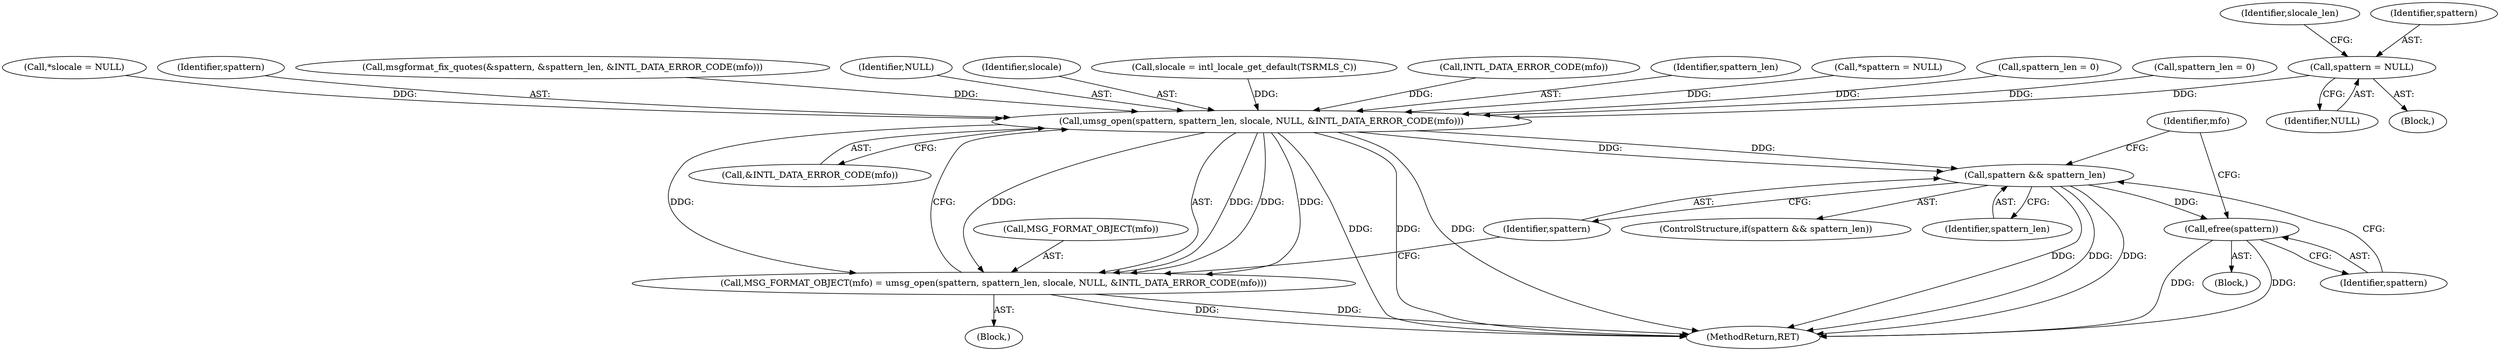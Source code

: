digraph "0_php-src_6d55ba265637d6adf0ba7e9c9ef11187d1ec2f5b?w=1@pointer" {
"1000169" [label="(Call,spattern = NULL)"];
"1000197" [label="(Call,umsg_open(spattern, spattern_len, slocale, NULL, &INTL_DATA_ERROR_CODE(mfo)))"];
"1000194" [label="(Call,MSG_FORMAT_OBJECT(mfo) = umsg_open(spattern, spattern_len, slocale, NULL, &INTL_DATA_ERROR_CODE(mfo)))"];
"1000206" [label="(Call,spattern && spattern_len)"];
"1000210" [label="(Call,efree(spattern))"];
"1000197" [label="(Call,umsg_open(spattern, spattern_len, slocale, NULL, &INTL_DATA_ERROR_CODE(mfo)))"];
"1000174" [label="(Identifier,slocale_len)"];
"1000209" [label="(Block,)"];
"1000205" [label="(ControlStructure,if(spattern && spattern_len))"];
"1000211" [label="(Identifier,spattern)"];
"1000194" [label="(Call,MSG_FORMAT_OBJECT(mfo) = umsg_open(spattern, spattern_len, slocale, NULL, &INTL_DATA_ERROR_CODE(mfo)))"];
"1000171" [label="(Identifier,NULL)"];
"1000166" [label="(Call,spattern_len = 0)"];
"1000124" [label="(Call,*slocale = NULL)"];
"1000206" [label="(Call,spattern && spattern_len)"];
"1000170" [label="(Identifier,spattern)"];
"1000213" [label="(Identifier,mfo)"];
"1000210" [label="(Call,efree(spattern))"];
"1000198" [label="(Identifier,spattern)"];
"1000183" [label="(Call,msgformat_fix_quotes(&spattern, &spattern_len, &INTL_DATA_ERROR_CODE(mfo)))"];
"1000201" [label="(Identifier,NULL)"];
"1000200" [label="(Identifier,slocale)"];
"1000177" [label="(Call,slocale = intl_locale_get_default(TSRMLS_C))"];
"1000202" [label="(Call,&INTL_DATA_ERROR_CODE(mfo))"];
"1000203" [label="(Call,INTL_DATA_ERROR_CODE(mfo))"];
"1000215" [label="(MethodReturn,RET)"];
"1000169" [label="(Call,spattern = NULL)"];
"1000195" [label="(Call,MSG_FORMAT_OBJECT(mfo))"];
"1000208" [label="(Identifier,spattern_len)"];
"1000105" [label="(Block,)"];
"1000199" [label="(Identifier,spattern_len)"];
"1000207" [label="(Identifier,spattern)"];
"1000108" [label="(Call,*spattern = NULL)"];
"1000112" [label="(Call,spattern_len = 0)"];
"1000165" [label="(Block,)"];
"1000169" -> "1000165"  [label="AST: "];
"1000169" -> "1000171"  [label="CFG: "];
"1000170" -> "1000169"  [label="AST: "];
"1000171" -> "1000169"  [label="AST: "];
"1000174" -> "1000169"  [label="CFG: "];
"1000169" -> "1000197"  [label="DDG: "];
"1000197" -> "1000194"  [label="AST: "];
"1000197" -> "1000202"  [label="CFG: "];
"1000198" -> "1000197"  [label="AST: "];
"1000199" -> "1000197"  [label="AST: "];
"1000200" -> "1000197"  [label="AST: "];
"1000201" -> "1000197"  [label="AST: "];
"1000202" -> "1000197"  [label="AST: "];
"1000194" -> "1000197"  [label="CFG: "];
"1000197" -> "1000215"  [label="DDG: "];
"1000197" -> "1000215"  [label="DDG: "];
"1000197" -> "1000215"  [label="DDG: "];
"1000197" -> "1000194"  [label="DDG: "];
"1000197" -> "1000194"  [label="DDG: "];
"1000197" -> "1000194"  [label="DDG: "];
"1000197" -> "1000194"  [label="DDG: "];
"1000197" -> "1000194"  [label="DDG: "];
"1000108" -> "1000197"  [label="DDG: "];
"1000166" -> "1000197"  [label="DDG: "];
"1000112" -> "1000197"  [label="DDG: "];
"1000177" -> "1000197"  [label="DDG: "];
"1000124" -> "1000197"  [label="DDG: "];
"1000183" -> "1000197"  [label="DDG: "];
"1000203" -> "1000197"  [label="DDG: "];
"1000197" -> "1000206"  [label="DDG: "];
"1000197" -> "1000206"  [label="DDG: "];
"1000194" -> "1000105"  [label="AST: "];
"1000195" -> "1000194"  [label="AST: "];
"1000207" -> "1000194"  [label="CFG: "];
"1000194" -> "1000215"  [label="DDG: "];
"1000194" -> "1000215"  [label="DDG: "];
"1000206" -> "1000205"  [label="AST: "];
"1000206" -> "1000207"  [label="CFG: "];
"1000206" -> "1000208"  [label="CFG: "];
"1000207" -> "1000206"  [label="AST: "];
"1000208" -> "1000206"  [label="AST: "];
"1000211" -> "1000206"  [label="CFG: "];
"1000213" -> "1000206"  [label="CFG: "];
"1000206" -> "1000215"  [label="DDG: "];
"1000206" -> "1000215"  [label="DDG: "];
"1000206" -> "1000215"  [label="DDG: "];
"1000206" -> "1000210"  [label="DDG: "];
"1000210" -> "1000209"  [label="AST: "];
"1000210" -> "1000211"  [label="CFG: "];
"1000211" -> "1000210"  [label="AST: "];
"1000213" -> "1000210"  [label="CFG: "];
"1000210" -> "1000215"  [label="DDG: "];
"1000210" -> "1000215"  [label="DDG: "];
}

